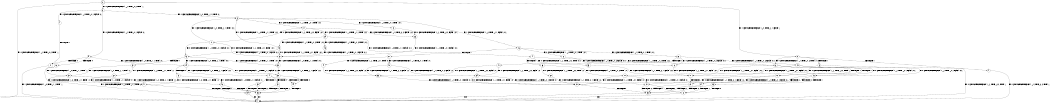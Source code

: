 digraph BCG {
size = "7, 10.5";
center = TRUE;
node [shape = circle];
0 [peripheries = 2];
0 -> 1 [label = "EX !0 !ATOMIC_EXCH_BRANCH (1, +1, TRUE, +0, 2, TRUE) !::"];
0 -> 2 [label = "EX !1 !ATOMIC_EXCH_BRANCH (1, +0, TRUE, +1, 1, FALSE) !::"];
0 -> 3 [label = "EX !0 !ATOMIC_EXCH_BRANCH (1, +1, TRUE, +0, 2, TRUE) !::"];
2 -> 4 [label = "TERMINATE !1"];
2 -> 5 [label = "TERMINATE !1"];
2 -> 6 [label = "EX !0 !ATOMIC_EXCH_BRANCH (1, +1, TRUE, +0, 2, TRUE) !:1:"];
3 -> 7 [label = "EX !0 !ATOMIC_EXCH_BRANCH (1, +1, TRUE, +0, 1, FALSE) !:0:"];
3 -> 8 [label = "EX !1 !ATOMIC_EXCH_BRANCH (1, +0, TRUE, +1, 1, TRUE) !:0:"];
3 -> 9 [label = "EX !0 !ATOMIC_EXCH_BRANCH (1, +1, TRUE, +0, 1, FALSE) !:0:"];
4 -> 1 [label = "EX !0 !ATOMIC_EXCH_BRANCH (1, +1, TRUE, +0, 2, TRUE) !::"];
5 -> 1 [label = "EX !0 !ATOMIC_EXCH_BRANCH (1, +1, TRUE, +0, 2, TRUE) !::"];
5 -> 10 [label = "EX !0 !ATOMIC_EXCH_BRANCH (1, +1, TRUE, +0, 2, TRUE) !::"];
6 -> 11 [label = "EX !0 !ATOMIC_EXCH_BRANCH (1, +1, TRUE, +0, 1, FALSE) !:0:1:"];
6 -> 12 [label = "TERMINATE !1"];
6 -> 13 [label = "EX !0 !ATOMIC_EXCH_BRANCH (1, +1, TRUE, +0, 1, FALSE) !:0:1:"];
7 -> 14 [label = "TERMINATE !0"];
8 -> 15 [label = "EX !0 !ATOMIC_EXCH_BRANCH (1, +1, TRUE, +0, 1, TRUE) !:0:1:"];
8 -> 16 [label = "EX !1 !ATOMIC_EXCH_BRANCH (1, +0, TRUE, +1, 1, FALSE) !:0:1:"];
8 -> 17 [label = "EX !0 !ATOMIC_EXCH_BRANCH (1, +1, TRUE, +0, 1, TRUE) !:0:1:"];
9 -> 14 [label = "TERMINATE !0"];
9 -> 18 [label = "TERMINATE !0"];
9 -> 19 [label = "EX !1 !ATOMIC_EXCH_BRANCH (1, +0, TRUE, +1, 1, TRUE) !:0:"];
10 -> 20 [label = "EX !0 !ATOMIC_EXCH_BRANCH (1, +1, TRUE, +0, 1, FALSE) !:0:"];
10 -> 21 [label = "EX !0 !ATOMIC_EXCH_BRANCH (1, +1, TRUE, +0, 1, FALSE) !:0:"];
11 -> 22 [label = "TERMINATE !0"];
12 -> 20 [label = "EX !0 !ATOMIC_EXCH_BRANCH (1, +1, TRUE, +0, 1, FALSE) !:0:"];
12 -> 21 [label = "EX !0 !ATOMIC_EXCH_BRANCH (1, +1, TRUE, +0, 1, FALSE) !:0:"];
13 -> 22 [label = "TERMINATE !0"];
13 -> 23 [label = "TERMINATE !1"];
13 -> 24 [label = "TERMINATE !0"];
14 -> 1 [label = "EX !1 !ATOMIC_EXCH_BRANCH (1, +0, TRUE, +1, 1, TRUE) !::"];
15 -> 25 [label = "EX !0 !ATOMIC_EXCH_BRANCH (1, +1, TRUE, +0, 2, FALSE) !:0:1:"];
16 -> 26 [label = "EX !0 !ATOMIC_EXCH_BRANCH (1, +1, TRUE, +0, 1, TRUE) !:0:1:"];
16 -> 27 [label = "TERMINATE !1"];
16 -> 28 [label = "EX !0 !ATOMIC_EXCH_BRANCH (1, +1, TRUE, +0, 1, TRUE) !:0:1:"];
17 -> 25 [label = "EX !0 !ATOMIC_EXCH_BRANCH (1, +1, TRUE, +0, 2, FALSE) !:0:1:"];
17 -> 29 [label = "EX !1 !ATOMIC_EXCH_BRANCH (1, +0, TRUE, +1, 1, TRUE) !:0:1:"];
17 -> 30 [label = "EX !0 !ATOMIC_EXCH_BRANCH (1, +1, TRUE, +0, 2, FALSE) !:0:1:"];
18 -> 1 [label = "EX !1 !ATOMIC_EXCH_BRANCH (1, +0, TRUE, +1, 1, TRUE) !::"];
18 -> 31 [label = "EX !1 !ATOMIC_EXCH_BRANCH (1, +0, TRUE, +1, 1, TRUE) !::"];
19 -> 32 [label = "EX !1 !ATOMIC_EXCH_BRANCH (1, +0, TRUE, +1, 1, FALSE) !:0:1:"];
19 -> 33 [label = "TERMINATE !0"];
19 -> 34 [label = "EX !1 !ATOMIC_EXCH_BRANCH (1, +0, TRUE, +1, 1, FALSE) !:0:1:"];
20 -> 35 [label = "TERMINATE !0"];
21 -> 35 [label = "TERMINATE !0"];
21 -> 36 [label = "TERMINATE !0"];
22 -> 35 [label = "TERMINATE !1"];
23 -> 35 [label = "TERMINATE !0"];
23 -> 36 [label = "TERMINATE !0"];
24 -> 35 [label = "TERMINATE !1"];
24 -> 36 [label = "TERMINATE !1"];
25 -> 37 [label = "EX !0 !ATOMIC_EXCH_BRANCH (1, +1, TRUE, +0, 1, FALSE) !:0:1:"];
26 -> 38 [label = "EX !0 !ATOMIC_EXCH_BRANCH (1, +1, TRUE, +0, 2, FALSE) !:0:1:"];
27 -> 39 [label = "EX !0 !ATOMIC_EXCH_BRANCH (1, +1, TRUE, +0, 1, TRUE) !:0:"];
27 -> 40 [label = "EX !0 !ATOMIC_EXCH_BRANCH (1, +1, TRUE, +0, 1, TRUE) !:0:"];
28 -> 38 [label = "EX !0 !ATOMIC_EXCH_BRANCH (1, +1, TRUE, +0, 2, FALSE) !:0:1:"];
28 -> 41 [label = "TERMINATE !1"];
28 -> 42 [label = "EX !0 !ATOMIC_EXCH_BRANCH (1, +1, TRUE, +0, 2, FALSE) !:0:1:"];
29 -> 43 [label = "EX !0 !ATOMIC_EXCH_BRANCH (1, +1, TRUE, +0, 2, TRUE) !:0:1:"];
29 -> 44 [label = "EX !1 !ATOMIC_EXCH_BRANCH (1, +0, TRUE, +1, 1, FALSE) !:0:1:"];
29 -> 45 [label = "EX !0 !ATOMIC_EXCH_BRANCH (1, +1, TRUE, +0, 2, TRUE) !:0:1:"];
30 -> 37 [label = "EX !0 !ATOMIC_EXCH_BRANCH (1, +1, TRUE, +0, 1, FALSE) !:0:1:"];
30 -> 8 [label = "EX !1 !ATOMIC_EXCH_BRANCH (1, +0, TRUE, +1, 1, TRUE) !:0:1:"];
30 -> 46 [label = "EX !0 !ATOMIC_EXCH_BRANCH (1, +1, TRUE, +0, 1, FALSE) !:0:1:"];
31 -> 47 [label = "EX !1 !ATOMIC_EXCH_BRANCH (1, +0, TRUE, +1, 1, FALSE) !:1:"];
31 -> 48 [label = "EX !1 !ATOMIC_EXCH_BRANCH (1, +0, TRUE, +1, 1, FALSE) !:1:"];
32 -> 49 [label = "TERMINATE !0"];
33 -> 47 [label = "EX !1 !ATOMIC_EXCH_BRANCH (1, +0, TRUE, +1, 1, FALSE) !:1:"];
33 -> 48 [label = "EX !1 !ATOMIC_EXCH_BRANCH (1, +0, TRUE, +1, 1, FALSE) !:1:"];
34 -> 49 [label = "TERMINATE !0"];
34 -> 50 [label = "TERMINATE !1"];
34 -> 51 [label = "TERMINATE !0"];
35 -> 1 [label = "exit"];
36 -> 1 [label = "exit"];
37 -> 52 [label = "EX !1 !ATOMIC_EXCH_BRANCH (1, +0, TRUE, +1, 1, TRUE) !:0:1:"];
38 -> 11 [label = "EX !0 !ATOMIC_EXCH_BRANCH (1, +1, TRUE, +0, 1, FALSE) !:0:1:"];
39 -> 53 [label = "EX !0 !ATOMIC_EXCH_BRANCH (1, +1, TRUE, +0, 2, FALSE) !:0:"];
40 -> 53 [label = "EX !0 !ATOMIC_EXCH_BRANCH (1, +1, TRUE, +0, 2, FALSE) !:0:"];
40 -> 54 [label = "EX !0 !ATOMIC_EXCH_BRANCH (1, +1, TRUE, +0, 2, FALSE) !:0:"];
41 -> 53 [label = "EX !0 !ATOMIC_EXCH_BRANCH (1, +1, TRUE, +0, 2, FALSE) !:0:"];
41 -> 54 [label = "EX !0 !ATOMIC_EXCH_BRANCH (1, +1, TRUE, +0, 2, FALSE) !:0:"];
42 -> 11 [label = "EX !0 !ATOMIC_EXCH_BRANCH (1, +1, TRUE, +0, 1, FALSE) !:0:1:"];
42 -> 12 [label = "TERMINATE !1"];
42 -> 13 [label = "EX !0 !ATOMIC_EXCH_BRANCH (1, +1, TRUE, +0, 1, FALSE) !:0:1:"];
43 -> 37 [label = "EX !0 !ATOMIC_EXCH_BRANCH (1, +1, TRUE, +0, 1, FALSE) !:0:1:"];
44 -> 55 [label = "EX !0 !ATOMIC_EXCH_BRANCH (1, +1, TRUE, +0, 2, TRUE) !:0:1:"];
44 -> 56 [label = "TERMINATE !1"];
44 -> 6 [label = "EX !0 !ATOMIC_EXCH_BRANCH (1, +1, TRUE, +0, 2, TRUE) !:0:1:"];
45 -> 37 [label = "EX !0 !ATOMIC_EXCH_BRANCH (1, +1, TRUE, +0, 1, FALSE) !:0:1:"];
45 -> 8 [label = "EX !1 !ATOMIC_EXCH_BRANCH (1, +0, TRUE, +1, 1, TRUE) !:0:1:"];
45 -> 46 [label = "EX !0 !ATOMIC_EXCH_BRANCH (1, +1, TRUE, +0, 1, FALSE) !:0:1:"];
46 -> 52 [label = "EX !1 !ATOMIC_EXCH_BRANCH (1, +0, TRUE, +1, 1, TRUE) !:0:1:"];
46 -> 57 [label = "TERMINATE !0"];
46 -> 19 [label = "EX !1 !ATOMIC_EXCH_BRANCH (1, +0, TRUE, +1, 1, TRUE) !:0:1:"];
47 -> 58 [label = "TERMINATE !1"];
48 -> 58 [label = "TERMINATE !1"];
48 -> 59 [label = "TERMINATE !1"];
49 -> 58 [label = "TERMINATE !1"];
50 -> 58 [label = "TERMINATE !0"];
50 -> 59 [label = "TERMINATE !0"];
51 -> 58 [label = "TERMINATE !1"];
51 -> 59 [label = "TERMINATE !1"];
52 -> 32 [label = "EX !1 !ATOMIC_EXCH_BRANCH (1, +0, TRUE, +1, 1, FALSE) !:0:1:"];
53 -> 20 [label = "EX !0 !ATOMIC_EXCH_BRANCH (1, +1, TRUE, +0, 1, FALSE) !:0:"];
54 -> 20 [label = "EX !0 !ATOMIC_EXCH_BRANCH (1, +1, TRUE, +0, 1, FALSE) !:0:"];
54 -> 21 [label = "EX !0 !ATOMIC_EXCH_BRANCH (1, +1, TRUE, +0, 1, FALSE) !:0:"];
55 -> 11 [label = "EX !0 !ATOMIC_EXCH_BRANCH (1, +1, TRUE, +0, 1, FALSE) !:0:1:"];
56 -> 60 [label = "EX !0 !ATOMIC_EXCH_BRANCH (1, +1, TRUE, +0, 2, TRUE) !:0:"];
56 -> 10 [label = "EX !0 !ATOMIC_EXCH_BRANCH (1, +1, TRUE, +0, 2, TRUE) !:0:"];
57 -> 61 [label = "EX !1 !ATOMIC_EXCH_BRANCH (1, +0, TRUE, +1, 1, TRUE) !:1:"];
57 -> 31 [label = "EX !1 !ATOMIC_EXCH_BRANCH (1, +0, TRUE, +1, 1, TRUE) !:1:"];
58 -> 1 [label = "exit"];
59 -> 1 [label = "exit"];
60 -> 20 [label = "EX !0 !ATOMIC_EXCH_BRANCH (1, +1, TRUE, +0, 1, FALSE) !:0:"];
61 -> 47 [label = "EX !1 !ATOMIC_EXCH_BRANCH (1, +0, TRUE, +1, 1, FALSE) !:1:"];
}
